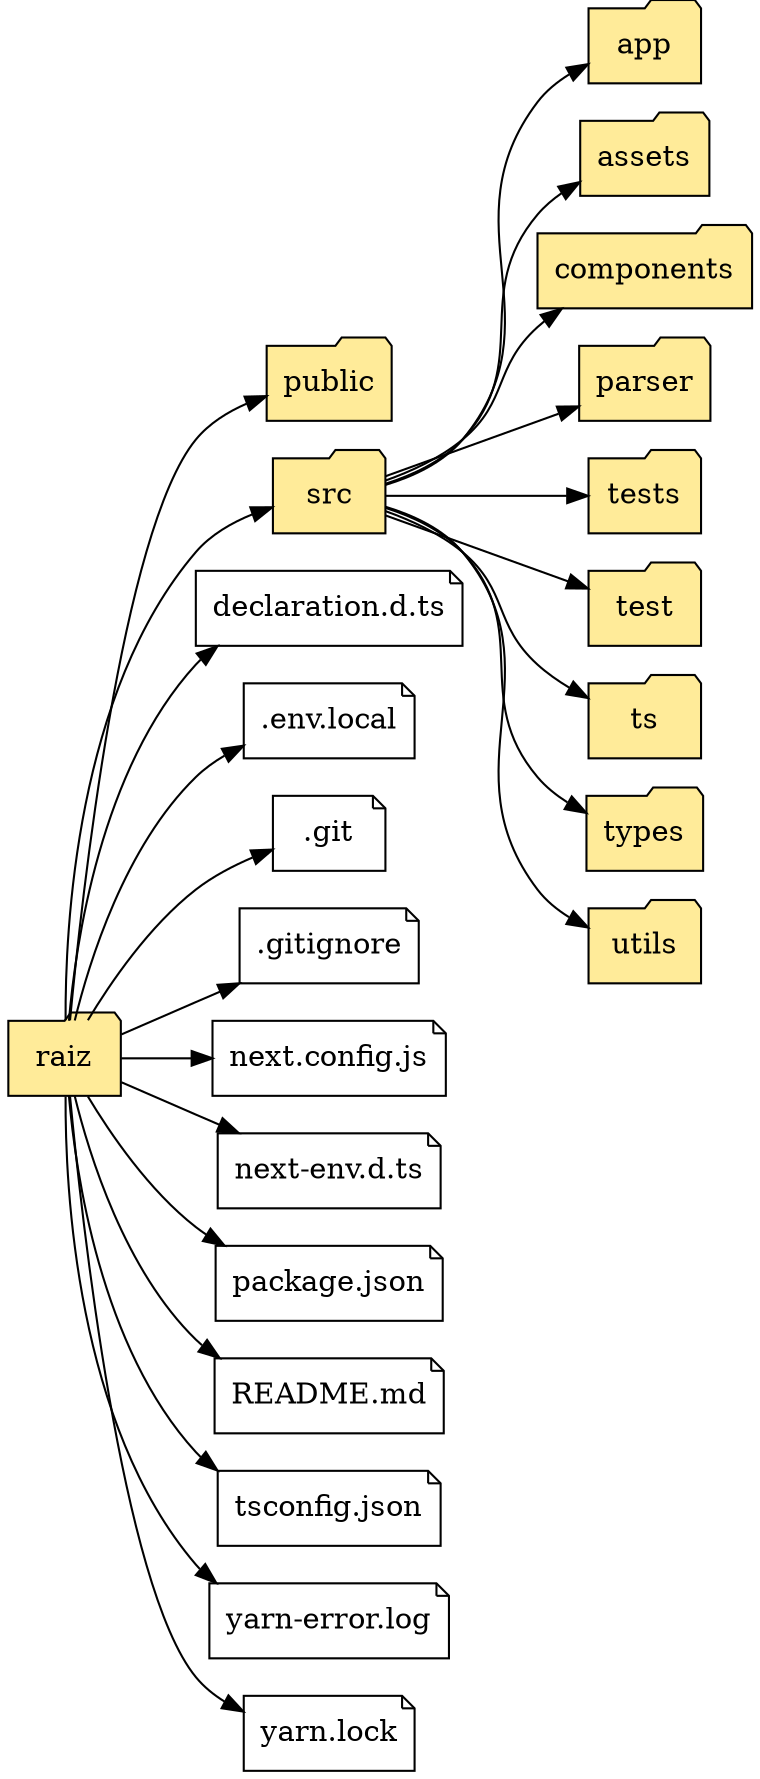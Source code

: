 digraph project_directory {
    rankdir=LR
    node [shape=folder, style=filled, fillcolor="#FFEB99"]
    
    raiz[label="raiz"]
    
    public[label="public"]
    src[label="src"]

    declaration [style=unfilled, shape=note, label="declaration.d.ts"]
    env [style=unfilled, shape=note, label=".env.local"]
    git [style=unfilled, shape=note, label=".git"]
    gitignore [style=unfilled, shape=note, label=".gitignore"]
    next [style=unfilled, shape=note, label="next.config.js"]
    nextenv [style=unfilled, shape=note, label="next-env.d.ts"]
    package [style=unfilled, shape=note, label="package.json"]
    README [style=unfilled, shape=note, label="README.md"]
    tsconfig [style=unfilled, shape=note, label="tsconfig.json"]
    yarnerror [style=unfilled, shape=note, label="yarn-error.log"]
    yarn [style=unfilled, shape=note, label="yarn.lock"]
    
    app[label="app"]
    assets[label="assets"]
    components[label="components"]
    parser[label="parser"]
    tests[label="tests"]
    test[label="test"]
    ts[label="ts"]
    types[label="types"]
    utils[label="utils"]
        
    raiz -> public
    raiz -> src
    
    raiz -> declaration
    raiz -> env
    raiz -> git
    raiz -> gitignore
    raiz -> next
    raiz -> nextenv
    raiz -> package
    raiz -> README
    raiz -> tsconfig
    raiz -> yarnerror
    raiz -> yarn
    
    src -> app
    src -> assets
    src -> components
    src -> parser
    src -> tests
    src -> test
    src -> ts
    src -> types
    src -> utils
}
